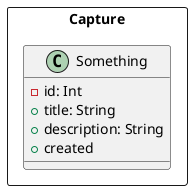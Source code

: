 @startuml meusys

package Capture <<Rectangle>> {

  ' alguma coisa
  class Something {  
    - id: Int
    + title: String
    + description: String
    + created
  }

}

@enduml 